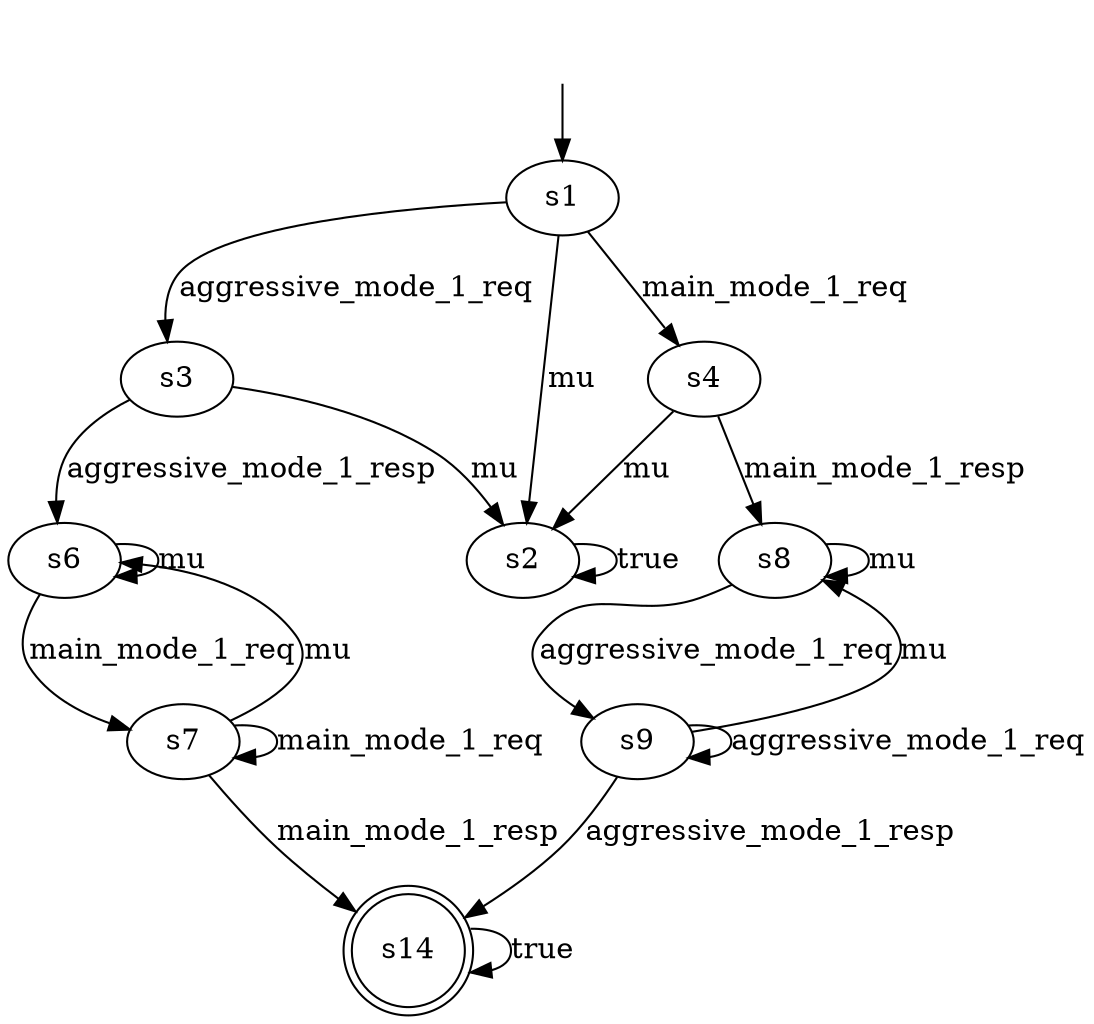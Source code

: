 digraph formula_6 {
s1 [label="s1"];
s2 [label="s2"];
s3 [label="s3"];
s4 [label="s4"];
s6 [label="s6"];
s7 [label="s7"];
s8 [label="s8"];
s9 [label="s9"];
s14 [label="s14", shape=doublecircle];
s1 -> s2  [label="mu"];
s1 -> s3  [label="aggressive_mode_1_req"];
s1 -> s4  [label="main_mode_1_req"];
s2 -> s2  [label="true"];
s3 -> s2  [label="mu"];
s3 -> s6  [label="aggressive_mode_1_resp"];
s4 -> s2  [label="mu"];
s4 -> s8  [label="main_mode_1_resp"];
s6 -> s6  [label="mu"];
s6 -> s7  [label="main_mode_1_req"];
s7 -> s6  [label="mu"];
s7 -> s14  [label="main_mode_1_resp"];
s7 -> s7  [label="main_mode_1_req"];
s8 -> s8  [label="mu"];
s8 -> s9  [label="aggressive_mode_1_req"];
s9 -> s8  [label="mu"];
s9 -> s14  [label="aggressive_mode_1_resp"];
s9 -> s9  [label="aggressive_mode_1_req"];
s14 -> s14  [label="true"];
__start0 [label="", shape=none];
__start0 -> s1  [label=""];
}
